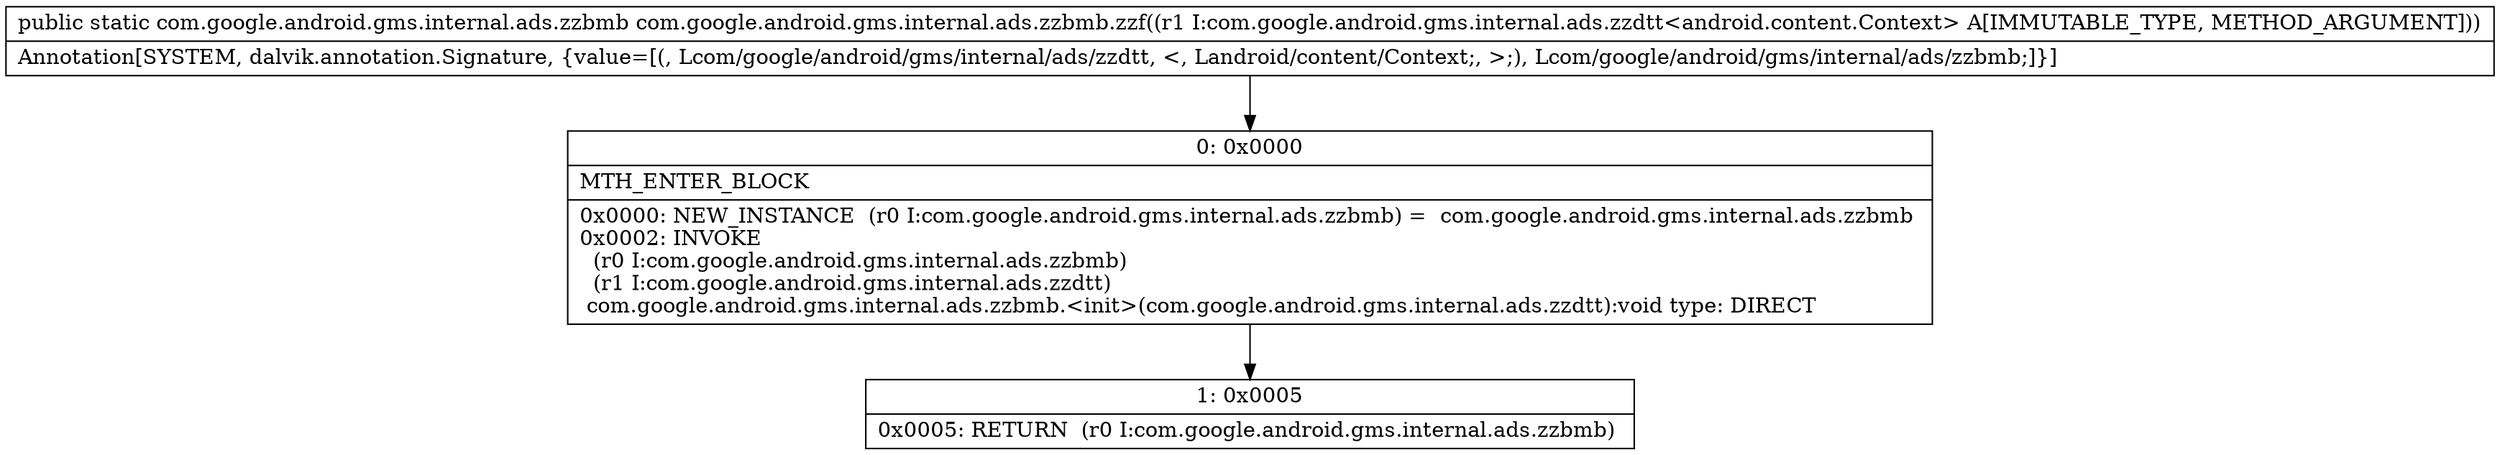 digraph "CFG forcom.google.android.gms.internal.ads.zzbmb.zzf(Lcom\/google\/android\/gms\/internal\/ads\/zzdtt;)Lcom\/google\/android\/gms\/internal\/ads\/zzbmb;" {
Node_0 [shape=record,label="{0\:\ 0x0000|MTH_ENTER_BLOCK\l|0x0000: NEW_INSTANCE  (r0 I:com.google.android.gms.internal.ads.zzbmb) =  com.google.android.gms.internal.ads.zzbmb \l0x0002: INVOKE  \l  (r0 I:com.google.android.gms.internal.ads.zzbmb)\l  (r1 I:com.google.android.gms.internal.ads.zzdtt)\l com.google.android.gms.internal.ads.zzbmb.\<init\>(com.google.android.gms.internal.ads.zzdtt):void type: DIRECT \l}"];
Node_1 [shape=record,label="{1\:\ 0x0005|0x0005: RETURN  (r0 I:com.google.android.gms.internal.ads.zzbmb) \l}"];
MethodNode[shape=record,label="{public static com.google.android.gms.internal.ads.zzbmb com.google.android.gms.internal.ads.zzbmb.zzf((r1 I:com.google.android.gms.internal.ads.zzdtt\<android.content.Context\> A[IMMUTABLE_TYPE, METHOD_ARGUMENT]))  | Annotation[SYSTEM, dalvik.annotation.Signature, \{value=[(, Lcom\/google\/android\/gms\/internal\/ads\/zzdtt, \<, Landroid\/content\/Context;, \>;), Lcom\/google\/android\/gms\/internal\/ads\/zzbmb;]\}]\l}"];
MethodNode -> Node_0;
Node_0 -> Node_1;
}

